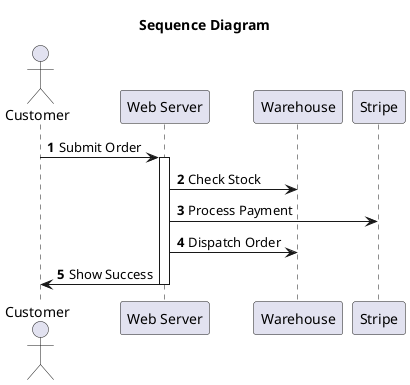 @startuml Sequence

title Sequence Diagram

autonumber

actor Customer as C
participant "Web Server" as WS
participant "Warehouse" as WH
participant "Stripe" as S

C -> WS: Submit Order
activate WS
WS -> WH: Check Stock
WS -> S: Process Payment
WS -> WH: Dispatch Order
WS -> C: Show Success
deactivate WS

@enduml